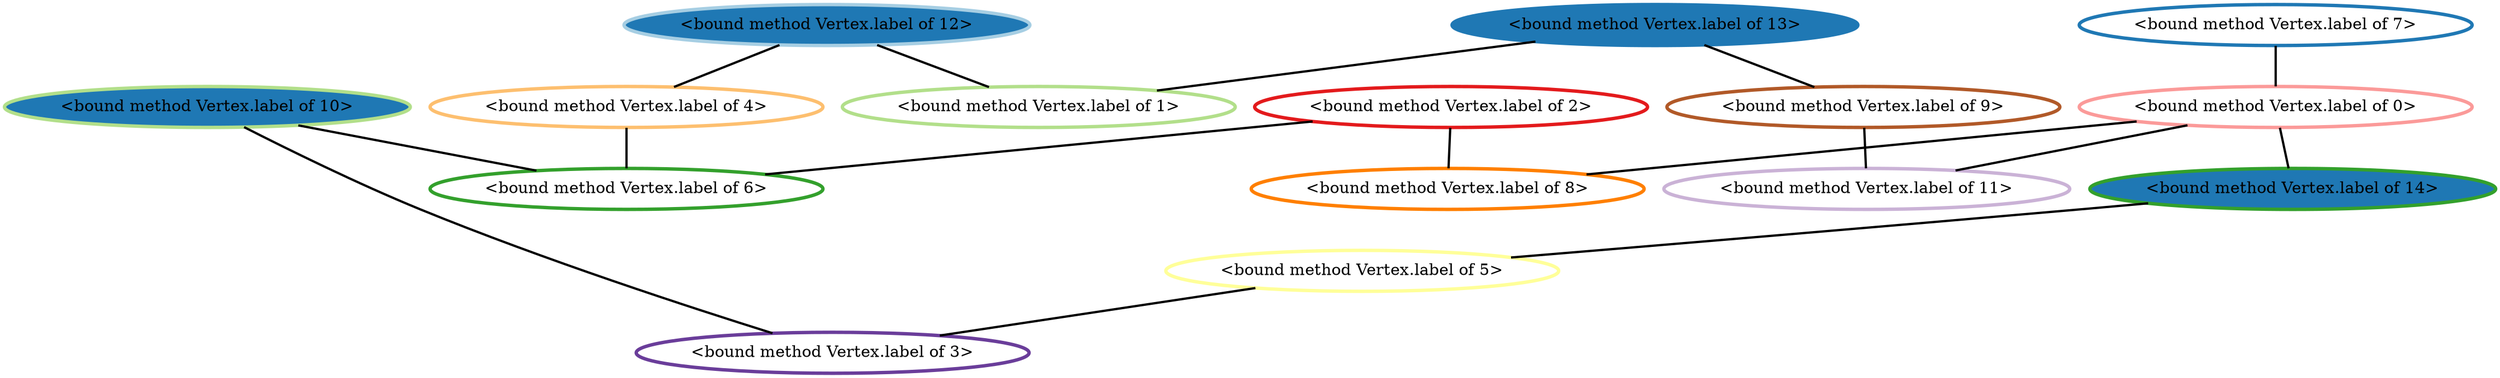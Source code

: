 Graph G {
    0 [penwidth=3,label="<bound method Vertex.label of 0>",color=5, colorscheme=paired12]
    1 [penwidth=3,label="<bound method Vertex.label of 1>",color=3, colorscheme=paired12]
    2 [penwidth=3,label="<bound method Vertex.label of 2>",color=6, colorscheme=paired12]
    3 [penwidth=3,label="<bound method Vertex.label of 3>",color=10, colorscheme=paired12]
    4 [penwidth=3,label="<bound method Vertex.label of 4>",color=7, colorscheme=paired12]
    5 [penwidth=3,label="<bound method Vertex.label of 5>",color=11, colorscheme=paired12]
    6 [penwidth=3,label="<bound method Vertex.label of 6>",color=4, colorscheme=paired12]
    7 [penwidth=3,label="<bound method Vertex.label of 7>",color=2, colorscheme=paired12]
    8 [penwidth=3,label="<bound method Vertex.label of 8>",color=8, colorscheme=paired12]
    9 [penwidth=3,label="<bound method Vertex.label of 9>",color=12, colorscheme=paired12]
    10 [penwidth=3,label="<bound method Vertex.label of 10>",color=3, colorscheme=paired12,style=filled,fillcolor=2]
    11 [penwidth=3,label="<bound method Vertex.label of 11>",color=9, colorscheme=paired12]
    12 [penwidth=3,label="<bound method Vertex.label of 12>",color=1, colorscheme=paired12,style=filled,fillcolor=2]
    13 [penwidth=3,label="<bound method Vertex.label of 13>",color=2, colorscheme=paired12,style=filled,fillcolor=2]
    14 [penwidth=3,label="<bound method Vertex.label of 14>",color=4, colorscheme=paired12,style=filled,fillcolor=2]

    2--8 [penwidth=2]
    2--6 [penwidth=2]
    13--9 [penwidth=2]
    13--1 [penwidth=2]
    7--0 [penwidth=2]
    9--11 [penwidth=2]
    12--4 [penwidth=2]
    12--1 [penwidth=2]
    0--8 [penwidth=2]
    0--11 [penwidth=2]
    0--14 [penwidth=2]
    4--6 [penwidth=2]
    10--6 [penwidth=2]
    10--3 [penwidth=2]
    14--5 [penwidth=2]
    5--3 [penwidth=2]
}